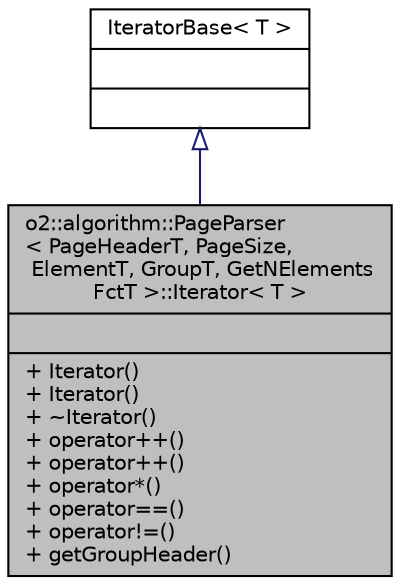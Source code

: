 digraph "o2::algorithm::PageParser&lt; PageHeaderT, PageSize, ElementT, GroupT, GetNElementsFctT &gt;::Iterator&lt; T &gt;"
{
 // INTERACTIVE_SVG=YES
  bgcolor="transparent";
  edge [fontname="Helvetica",fontsize="10",labelfontname="Helvetica",labelfontsize="10"];
  node [fontname="Helvetica",fontsize="10",shape=record];
  Node2 [label="{o2::algorithm::PageParser\l\< PageHeaderT, PageSize,\l ElementT, GroupT, GetNElements\lFctT \>::Iterator\< T \>\n||+ Iterator()\l+ Iterator()\l+ ~Iterator()\l+ operator++()\l+ operator++()\l+ operator*()\l+ operator==()\l+ operator!=()\l+ getGroupHeader()\l}",height=0.2,width=0.4,color="black", fillcolor="grey75", style="filled", fontcolor="black"];
  Node3 -> Node2 [dir="back",color="midnightblue",fontsize="10",style="solid",arrowtail="onormal",fontname="Helvetica"];
  Node3 [label="{IteratorBase\< T \>\n||}",height=0.2,width=0.4,color="black",URL="$d4/db4/classIteratorBase.html"];
}
